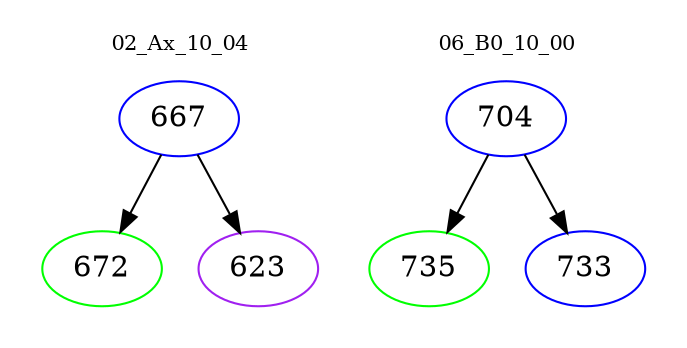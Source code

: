 digraph{
subgraph cluster_0 {
color = white
label = "02_Ax_10_04";
fontsize=10;
T0_667 [label="667", color="blue"]
T0_667 -> T0_672 [color="black"]
T0_672 [label="672", color="green"]
T0_667 -> T0_623 [color="black"]
T0_623 [label="623", color="purple"]
}
subgraph cluster_1 {
color = white
label = "06_B0_10_00";
fontsize=10;
T1_704 [label="704", color="blue"]
T1_704 -> T1_735 [color="black"]
T1_735 [label="735", color="green"]
T1_704 -> T1_733 [color="black"]
T1_733 [label="733", color="blue"]
}
}
